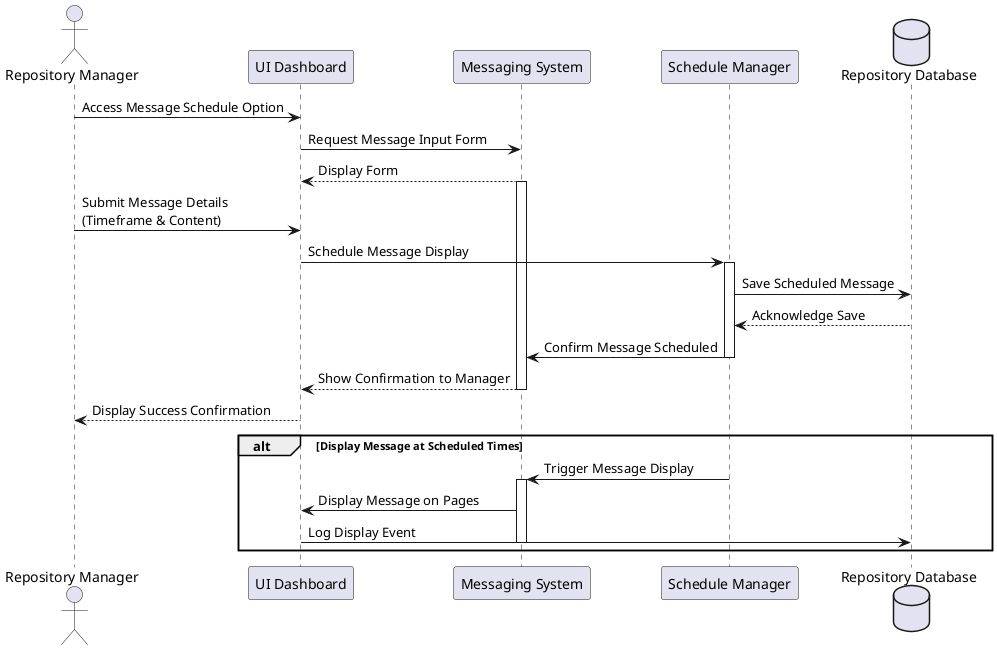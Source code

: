 @startuml
actor "Repository Manager" as manager
participant "UI Dashboard" as ui
participant "Messaging System" as msgSystem
participant "Schedule Manager" as scheduler
database "Repository Database" as db

manager -> ui : Access Message Schedule Option
ui -> msgSystem : Request Message Input Form
msgSystem --> ui : Display Form
activate msgSystem

manager -> ui : Submit Message Details\n(Timeframe & Content)
ui -> scheduler : Schedule Message Display
activate scheduler

scheduler -> db : Save Scheduled Message
db --> scheduler : Acknowledge Save
scheduler -> msgSystem : Confirm Message Scheduled
deactivate scheduler
msgSystem --> ui : Show Confirmation to Manager
deactivate msgSystem

ui --> manager : Display Success Confirmation

alt Display Message at Scheduled Times
    scheduler -> msgSystem : Trigger Message Display
    activate msgSystem
    msgSystem -> ui : Display Message on Pages
    ui -> db : Log Display Event
    deactivate msgSystem
end

@enduml